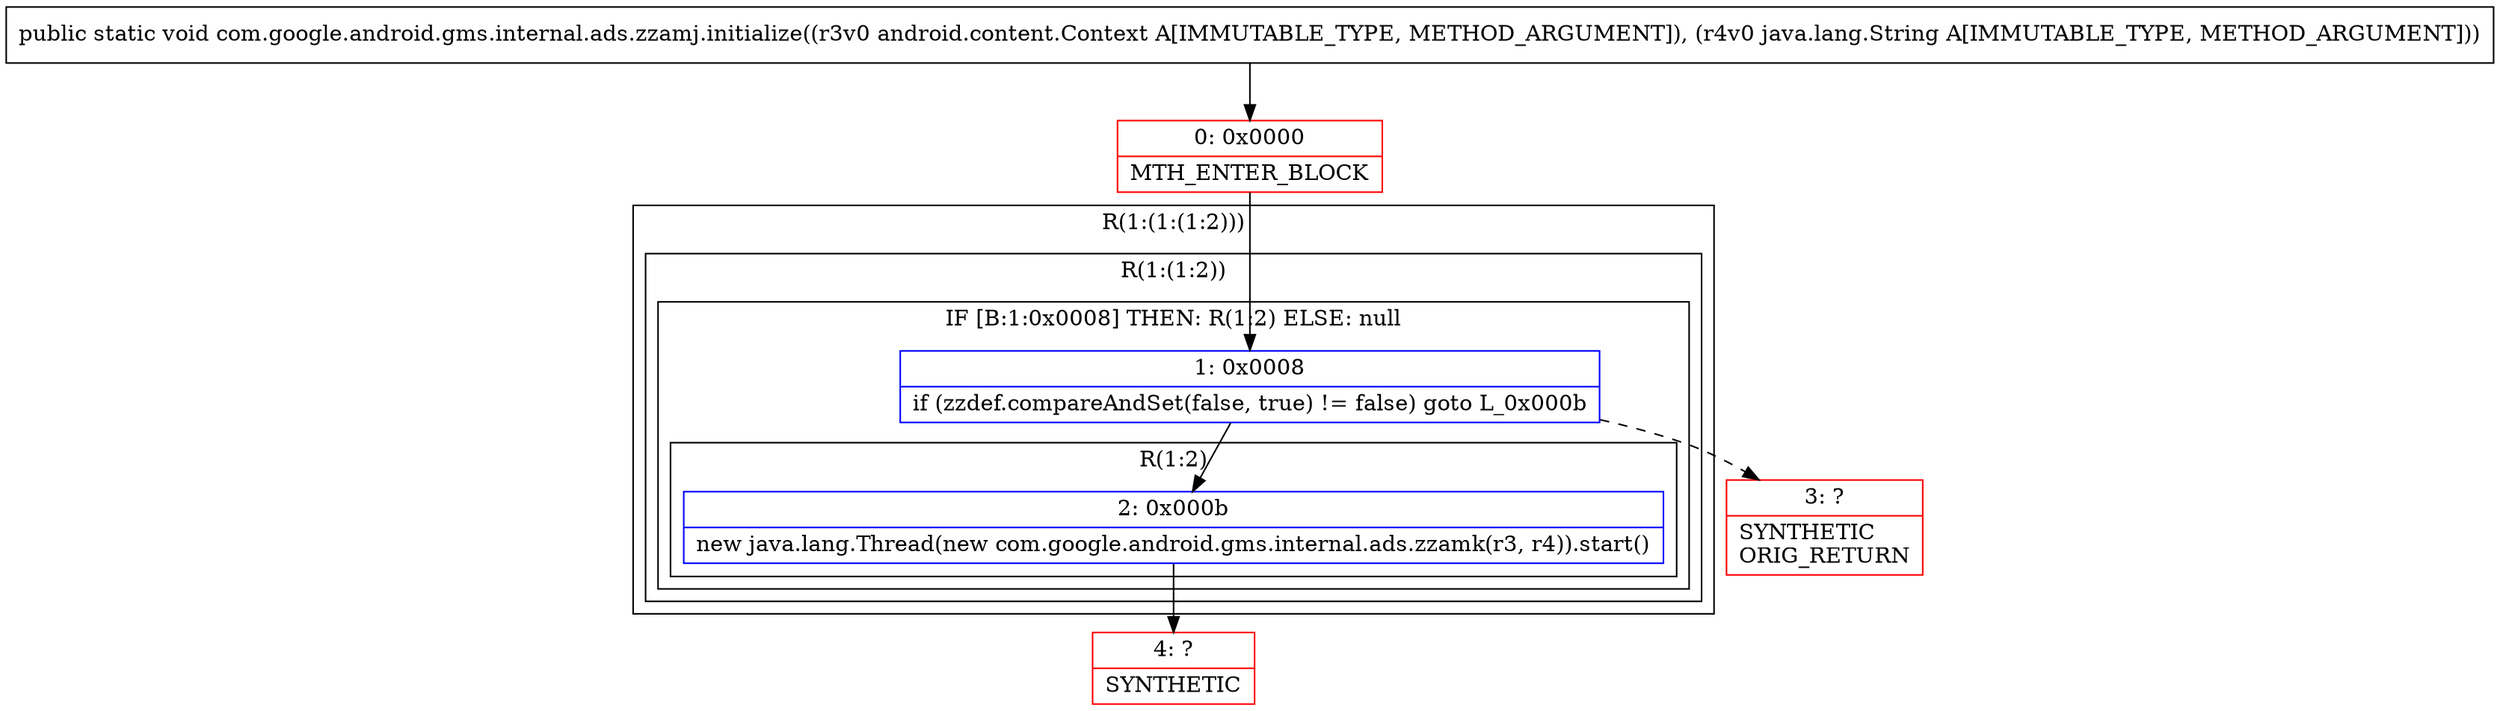 digraph "CFG forcom.google.android.gms.internal.ads.zzamj.initialize(Landroid\/content\/Context;Ljava\/lang\/String;)V" {
subgraph cluster_Region_1042706706 {
label = "R(1:(1:(1:2)))";
node [shape=record,color=blue];
subgraph cluster_Region_1598718687 {
label = "R(1:(1:2))";
node [shape=record,color=blue];
subgraph cluster_IfRegion_1328270553 {
label = "IF [B:1:0x0008] THEN: R(1:2) ELSE: null";
node [shape=record,color=blue];
Node_1 [shape=record,label="{1\:\ 0x0008|if (zzdef.compareAndSet(false, true) != false) goto L_0x000b\l}"];
subgraph cluster_Region_143570171 {
label = "R(1:2)";
node [shape=record,color=blue];
Node_2 [shape=record,label="{2\:\ 0x000b|new java.lang.Thread(new com.google.android.gms.internal.ads.zzamk(r3, r4)).start()\l}"];
}
}
}
}
Node_0 [shape=record,color=red,label="{0\:\ 0x0000|MTH_ENTER_BLOCK\l}"];
Node_3 [shape=record,color=red,label="{3\:\ ?|SYNTHETIC\lORIG_RETURN\l}"];
Node_4 [shape=record,color=red,label="{4\:\ ?|SYNTHETIC\l}"];
MethodNode[shape=record,label="{public static void com.google.android.gms.internal.ads.zzamj.initialize((r3v0 android.content.Context A[IMMUTABLE_TYPE, METHOD_ARGUMENT]), (r4v0 java.lang.String A[IMMUTABLE_TYPE, METHOD_ARGUMENT])) }"];
MethodNode -> Node_0;
Node_1 -> Node_2;
Node_1 -> Node_3[style=dashed];
Node_2 -> Node_4;
Node_0 -> Node_1;
}

